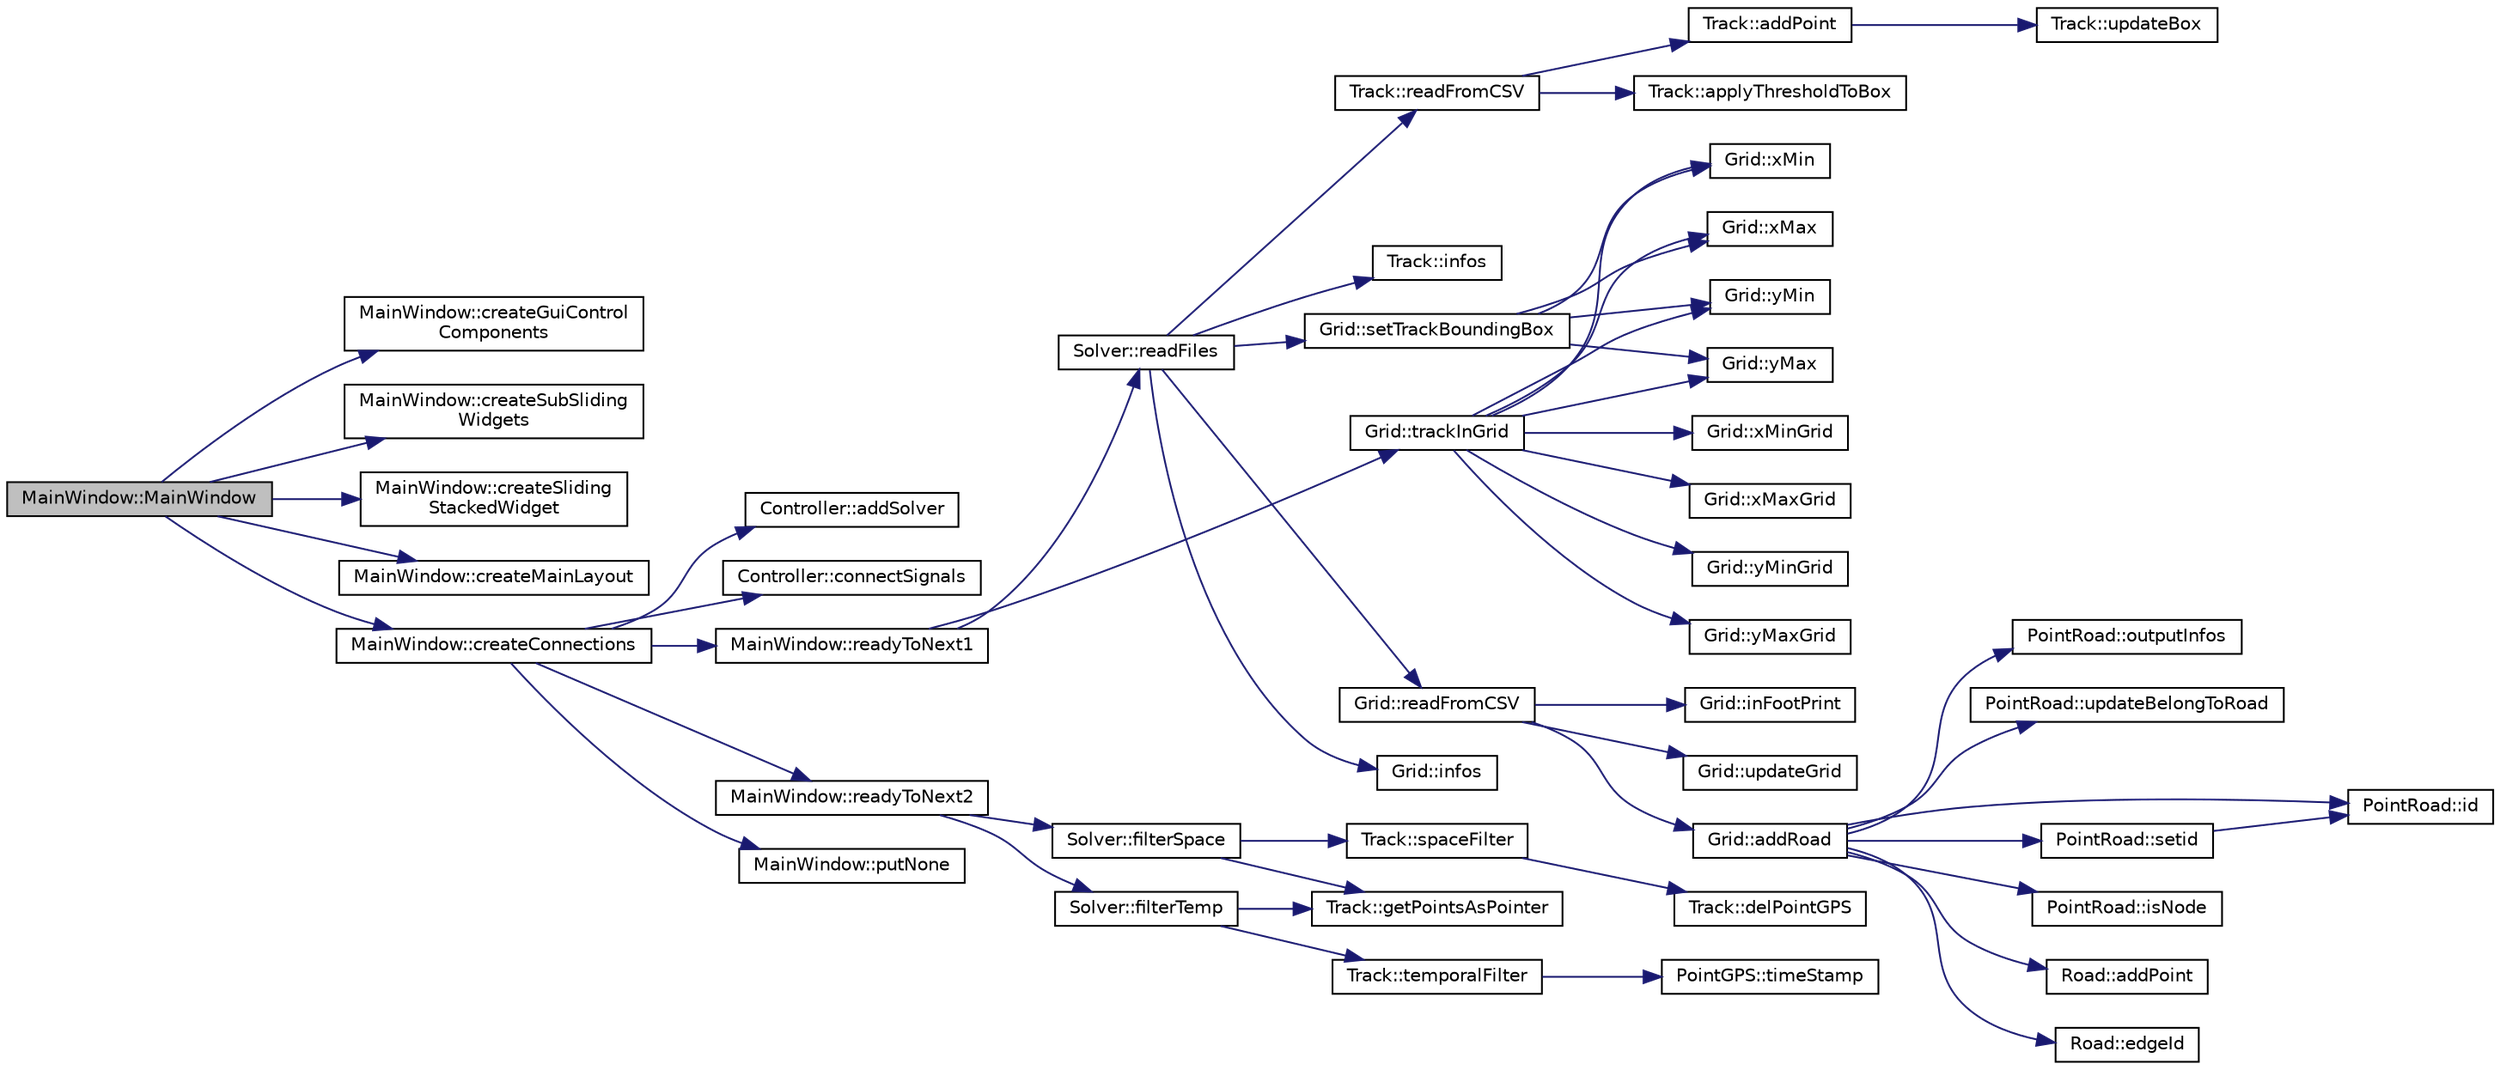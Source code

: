 digraph "MainWindow::MainWindow"
{
 // INTERACTIVE_SVG=YES
  bgcolor="transparent";
  edge [fontname="Helvetica",fontsize="10",labelfontname="Helvetica",labelfontsize="10"];
  node [fontname="Helvetica",fontsize="10",shape=record];
  rankdir="LR";
  Node1 [label="MainWindow::MainWindow",height=0.2,width=0.4,color="black", fillcolor="grey75", style="filled", fontcolor="black"];
  Node1 -> Node2 [color="midnightblue",fontsize="10",style="solid",fontname="Helvetica"];
  Node2 [label="MainWindow::createGuiControl\lComponents",height=0.2,width=0.4,color="black",URL="$class_main_window.html#a684fe2be6fa67486c75ebddfbbe7d42b",tooltip="createGuiControlComponents "];
  Node1 -> Node3 [color="midnightblue",fontsize="10",style="solid",fontname="Helvetica"];
  Node3 [label="MainWindow::createSubSliding\lWidgets",height=0.2,width=0.4,color="black",URL="$class_main_window.html#a10e39f33826503a9967be862a5b27c40",tooltip="createSubSlidingWidgets "];
  Node1 -> Node4 [color="midnightblue",fontsize="10",style="solid",fontname="Helvetica"];
  Node4 [label="MainWindow::createSliding\lStackedWidget",height=0.2,width=0.4,color="black",URL="$class_main_window.html#a9b5bcc86b4b159c34a7631e586b7be55",tooltip="createSlidingStackedWidget "];
  Node1 -> Node5 [color="midnightblue",fontsize="10",style="solid",fontname="Helvetica"];
  Node5 [label="MainWindow::createMainLayout",height=0.2,width=0.4,color="black",URL="$class_main_window.html#af3626d206fdb542dc454250f37418d8f",tooltip="createMainLayout "];
  Node1 -> Node6 [color="midnightblue",fontsize="10",style="solid",fontname="Helvetica"];
  Node6 [label="MainWindow::createConnections",height=0.2,width=0.4,color="black",URL="$class_main_window.html#af773488e0b16efe6c0fc67ad348b86b2",tooltip="createConnections "];
  Node6 -> Node7 [color="midnightblue",fontsize="10",style="solid",fontname="Helvetica"];
  Node7 [label="Controller::addSolver",height=0.2,width=0.4,color="black",URL="$class_controller.html#ab8e345d91e901e46e0ad42a0b75ef94c"];
  Node6 -> Node8 [color="midnightblue",fontsize="10",style="solid",fontname="Helvetica"];
  Node8 [label="Controller::connectSignals",height=0.2,width=0.4,color="black",URL="$class_controller.html#aa92b9a18a88aeb59c53272c3beab2724"];
  Node6 -> Node9 [color="midnightblue",fontsize="10",style="solid",fontname="Helvetica"];
  Node9 [label="MainWindow::readyToNext1",height=0.2,width=0.4,color="black",URL="$class_main_window.html#ad39bbe8ced0d3248206ac0ca6c444d55",tooltip="readyToNext1 Pass informations "];
  Node9 -> Node10 [color="midnightblue",fontsize="10",style="solid",fontname="Helvetica"];
  Node10 [label="Solver::readFiles",height=0.2,width=0.4,color="black",URL="$class_solver.html#acbe7e47bcad48b8ddba95c9281c8bf23",tooltip="readFiles Read files : track and grid "];
  Node10 -> Node11 [color="midnightblue",fontsize="10",style="solid",fontname="Helvetica"];
  Node11 [label="Track::readFromCSV",height=0.2,width=0.4,color="black",URL="$class_track.html#aff258a8c303ee8a09a962d237f3823e7",tooltip="Reads a csv file and inserts each point in m_points vector. "];
  Node11 -> Node12 [color="midnightblue",fontsize="10",style="solid",fontname="Helvetica"];
  Node12 [label="Track::addPoint",height=0.2,width=0.4,color="black",URL="$class_track.html#ab0315e74b9b49e40d163a2ff978d833c",tooltip="Creates a new point and inserts it in m_points. "];
  Node12 -> Node13 [color="midnightblue",fontsize="10",style="solid",fontname="Helvetica"];
  Node13 [label="Track::updateBox",height=0.2,width=0.4,color="black",URL="$class_track.html#af947410651d847174d7b18d8e9df9ca7",tooltip="Update the enclosing box of the track. "];
  Node11 -> Node14 [color="midnightblue",fontsize="10",style="solid",fontname="Helvetica"];
  Node14 [label="Track::applyThresholdToBox",height=0.2,width=0.4,color="black",URL="$class_track.html#aac5002af6aa69a20101a5709dbbebc82",tooltip="Apply a threshold to bounding box once the data file has been read. "];
  Node10 -> Node15 [color="midnightblue",fontsize="10",style="solid",fontname="Helvetica"];
  Node15 [label="Track::infos",height=0.2,width=0.4,color="black",URL="$class_track.html#abf3b02de2c94d38c6a79b7c932aa6c5b",tooltip="Return a string containing information about the content of this object. "];
  Node10 -> Node16 [color="midnightblue",fontsize="10",style="solid",fontname="Helvetica"];
  Node16 [label="Grid::setTrackBoundingBox",height=0.2,width=0.4,color="black",URL="$class_grid.html#aa2fcca933248f3c1f4361f1b7826b692",tooltip="Save data about our area of roads. "];
  Node16 -> Node17 [color="midnightblue",fontsize="10",style="solid",fontname="Helvetica"];
  Node17 [label="Grid::xMin",height=0.2,width=0.4,color="black",URL="$class_grid.html#a13d6d18b26d70ab5871a8c2ddf7fa1b5"];
  Node16 -> Node18 [color="midnightblue",fontsize="10",style="solid",fontname="Helvetica"];
  Node18 [label="Grid::xMax",height=0.2,width=0.4,color="black",URL="$class_grid.html#a5e140affdf9653d8badf596f1f151908"];
  Node16 -> Node19 [color="midnightblue",fontsize="10",style="solid",fontname="Helvetica"];
  Node19 [label="Grid::yMin",height=0.2,width=0.4,color="black",URL="$class_grid.html#a6acf01d876905d8709f4fb8ebe18aa94"];
  Node16 -> Node20 [color="midnightblue",fontsize="10",style="solid",fontname="Helvetica"];
  Node20 [label="Grid::yMax",height=0.2,width=0.4,color="black",URL="$class_grid.html#abfa1a601742ca69a5ecc3b6a5318d7a8"];
  Node10 -> Node21 [color="midnightblue",fontsize="10",style="solid",fontname="Helvetica"];
  Node21 [label="Grid::readFromCSV",height=0.2,width=0.4,color="black",URL="$class_grid.html#ae848f1c59c544adc1af9133409ee0106",tooltip="Reads a csv file and inserts info into the corresponding attributs. "];
  Node21 -> Node22 [color="midnightblue",fontsize="10",style="solid",fontname="Helvetica"];
  Node22 [label="Grid::inFootPrint",height=0.2,width=0.4,color="black",URL="$class_grid.html#a6b6af4fb2545b398b47794de576f15f5",tooltip="Test if a point is in the defined area of a track. "];
  Node21 -> Node23 [color="midnightblue",fontsize="10",style="solid",fontname="Helvetica"];
  Node23 [label="Grid::updateGrid",height=0.2,width=0.4,color="black",URL="$class_grid.html#a58233ab60f7477144af334f205606aa4",tooltip="Find max and min of the grid. "];
  Node21 -> Node24 [color="midnightblue",fontsize="10",style="solid",fontname="Helvetica"];
  Node24 [label="Grid::addRoad",height=0.2,width=0.4,color="black",URL="$class_grid.html#aba1830bc145f128d6deeed29cfb94c9f",tooltip="Creates a new road and inserts it in m_road. "];
  Node24 -> Node25 [color="midnightblue",fontsize="10",style="solid",fontname="Helvetica"];
  Node25 [label="PointRoad::outputInfos",height=0.2,width=0.4,color="black",URL="$class_point_road.html#aa1b90c3fdf8ae7a1fcd8ce6182d13287"];
  Node24 -> Node26 [color="midnightblue",fontsize="10",style="solid",fontname="Helvetica"];
  Node26 [label="PointRoad::updateBelongToRoad",height=0.2,width=0.4,color="black",URL="$class_point_road.html#ab53ccb3c883bdfd27c707901c5c658c8"];
  Node24 -> Node27 [color="midnightblue",fontsize="10",style="solid",fontname="Helvetica"];
  Node27 [label="PointRoad::setid",height=0.2,width=0.4,color="black",URL="$class_point_road.html#a998665db2d7e4fc4935ef95df092ff2b"];
  Node27 -> Node28 [color="midnightblue",fontsize="10",style="solid",fontname="Helvetica"];
  Node28 [label="PointRoad::id",height=0.2,width=0.4,color="black",URL="$class_point_road.html#a81372f2c2c0fe1084fa2397289518124"];
  Node24 -> Node29 [color="midnightblue",fontsize="10",style="solid",fontname="Helvetica"];
  Node29 [label="PointRoad::isNode",height=0.2,width=0.4,color="black",URL="$class_point_road.html#ae83941b37b026758fdd7974b4b186fbc"];
  Node24 -> Node28 [color="midnightblue",fontsize="10",style="solid",fontname="Helvetica"];
  Node24 -> Node30 [color="midnightblue",fontsize="10",style="solid",fontname="Helvetica"];
  Node30 [label="Road::addPoint",height=0.2,width=0.4,color="black",URL="$class_road.html#a7f97b4f20c598103baad510b19a0c0b5",tooltip="Add a point to the road. "];
  Node24 -> Node31 [color="midnightblue",fontsize="10",style="solid",fontname="Helvetica"];
  Node31 [label="Road::edgeId",height=0.2,width=0.4,color="black",URL="$class_road.html#ad6715392969e36eb10efac542519755c",tooltip="Get the id of the road. "];
  Node10 -> Node32 [color="midnightblue",fontsize="10",style="solid",fontname="Helvetica"];
  Node32 [label="Grid::infos",height=0.2,width=0.4,color="black",URL="$class_grid.html#a5fa1f98ecc8f485e4eee5b55b56243a0"];
  Node9 -> Node33 [color="midnightblue",fontsize="10",style="solid",fontname="Helvetica"];
  Node33 [label="Grid::trackInGrid",height=0.2,width=0.4,color="black",URL="$class_grid.html#a8d8b7fa0ee20d81f130a46d80fc2a018",tooltip="Check if track is in grid. "];
  Node33 -> Node17 [color="midnightblue",fontsize="10",style="solid",fontname="Helvetica"];
  Node33 -> Node34 [color="midnightblue",fontsize="10",style="solid",fontname="Helvetica"];
  Node34 [label="Grid::xMinGrid",height=0.2,width=0.4,color="black",URL="$class_grid.html#aa96eed7a551f45aeee1068a289bd2a7b"];
  Node33 -> Node18 [color="midnightblue",fontsize="10",style="solid",fontname="Helvetica"];
  Node33 -> Node35 [color="midnightblue",fontsize="10",style="solid",fontname="Helvetica"];
  Node35 [label="Grid::xMaxGrid",height=0.2,width=0.4,color="black",URL="$class_grid.html#aa3dd1e75998e6214c3ef33cdc5e02204"];
  Node33 -> Node19 [color="midnightblue",fontsize="10",style="solid",fontname="Helvetica"];
  Node33 -> Node36 [color="midnightblue",fontsize="10",style="solid",fontname="Helvetica"];
  Node36 [label="Grid::yMinGrid",height=0.2,width=0.4,color="black",URL="$class_grid.html#afa95de5fff735d1121572075a872121c"];
  Node33 -> Node20 [color="midnightblue",fontsize="10",style="solid",fontname="Helvetica"];
  Node33 -> Node37 [color="midnightblue",fontsize="10",style="solid",fontname="Helvetica"];
  Node37 [label="Grid::yMaxGrid",height=0.2,width=0.4,color="black",URL="$class_grid.html#a97ee4a72430770462f5e2ba140f2ca65"];
  Node6 -> Node38 [color="midnightblue",fontsize="10",style="solid",fontname="Helvetica"];
  Node38 [label="MainWindow::readyToNext2",height=0.2,width=0.4,color="black",URL="$class_main_window.html#ae2500bf587f9630ce61d27ca231cfd7a",tooltip="readyToNext2 Pass informations "];
  Node38 -> Node39 [color="midnightblue",fontsize="10",style="solid",fontname="Helvetica"];
  Node39 [label="Solver::filterSpace",height=0.2,width=0.4,color="black",URL="$class_solver.html#af677644390b609a5f496fa2362099959",tooltip="filterSpace Use Spatial filter with a value "];
  Node39 -> Node40 [color="midnightblue",fontsize="10",style="solid",fontname="Helvetica"];
  Node40 [label="Track::spaceFilter",height=0.2,width=0.4,color="black",URL="$class_track.html#a9f1da7896167f44da967acf9fd05d92a",tooltip="This is a space filter, which deletes points depending on a distance interval. "];
  Node40 -> Node41 [color="midnightblue",fontsize="10",style="solid",fontname="Helvetica"];
  Node41 [label="Track::delPointGPS",height=0.2,width=0.4,color="black",URL="$class_track.html#a0477b30aca07ba3f43b25d4c6ea782e0",tooltip="Deletes a occurence. "];
  Node39 -> Node42 [color="midnightblue",fontsize="10",style="solid",fontname="Helvetica"];
  Node42 [label="Track::getPointsAsPointer",height=0.2,width=0.4,color="black",URL="$class_track.html#ad262a30c2abcd29cf4cdc04facd290ee"];
  Node38 -> Node43 [color="midnightblue",fontsize="10",style="solid",fontname="Helvetica"];
  Node43 [label="Solver::filterTemp",height=0.2,width=0.4,color="black",URL="$class_solver.html#a95af3471a75ea1b9dc7051959c70b6e7",tooltip="filterTemp Use Temporal filter with a value "];
  Node43 -> Node44 [color="midnightblue",fontsize="10",style="solid",fontname="Helvetica"];
  Node44 [label="Track::temporalFilter",height=0.2,width=0.4,color="black",URL="$class_track.html#a58fcdaf47f2c87bb7095933616f5a4bc",tooltip="This is a temporal filter, which deletes points depending on a time value. "];
  Node44 -> Node45 [color="midnightblue",fontsize="10",style="solid",fontname="Helvetica"];
  Node45 [label="PointGPS::timeStamp",height=0.2,width=0.4,color="black",URL="$class_point_g_p_s.html#aa8a0cbf3cfbc3f4ac9d16737c00fcb88"];
  Node43 -> Node42 [color="midnightblue",fontsize="10",style="solid",fontname="Helvetica"];
  Node6 -> Node46 [color="midnightblue",fontsize="10",style="solid",fontname="Helvetica"];
  Node46 [label="MainWindow::putNone",height=0.2,width=0.4,color="black",URL="$class_main_window.html#a8316cc41f24ecba912fb4c2a90103be4",tooltip="putNone Disable next button "];
}
